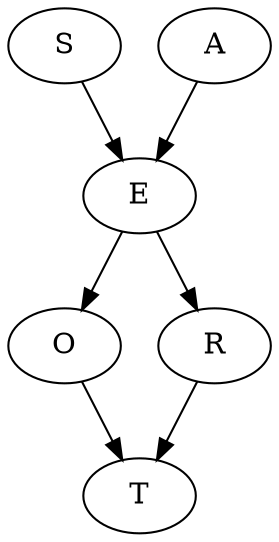 digraph G {
    "O" -> "T";
    "R" -> "T";
    "E" -> "O";
    "E" -> "R";
    "S" -> "E";
    "A" -> "E";
}
